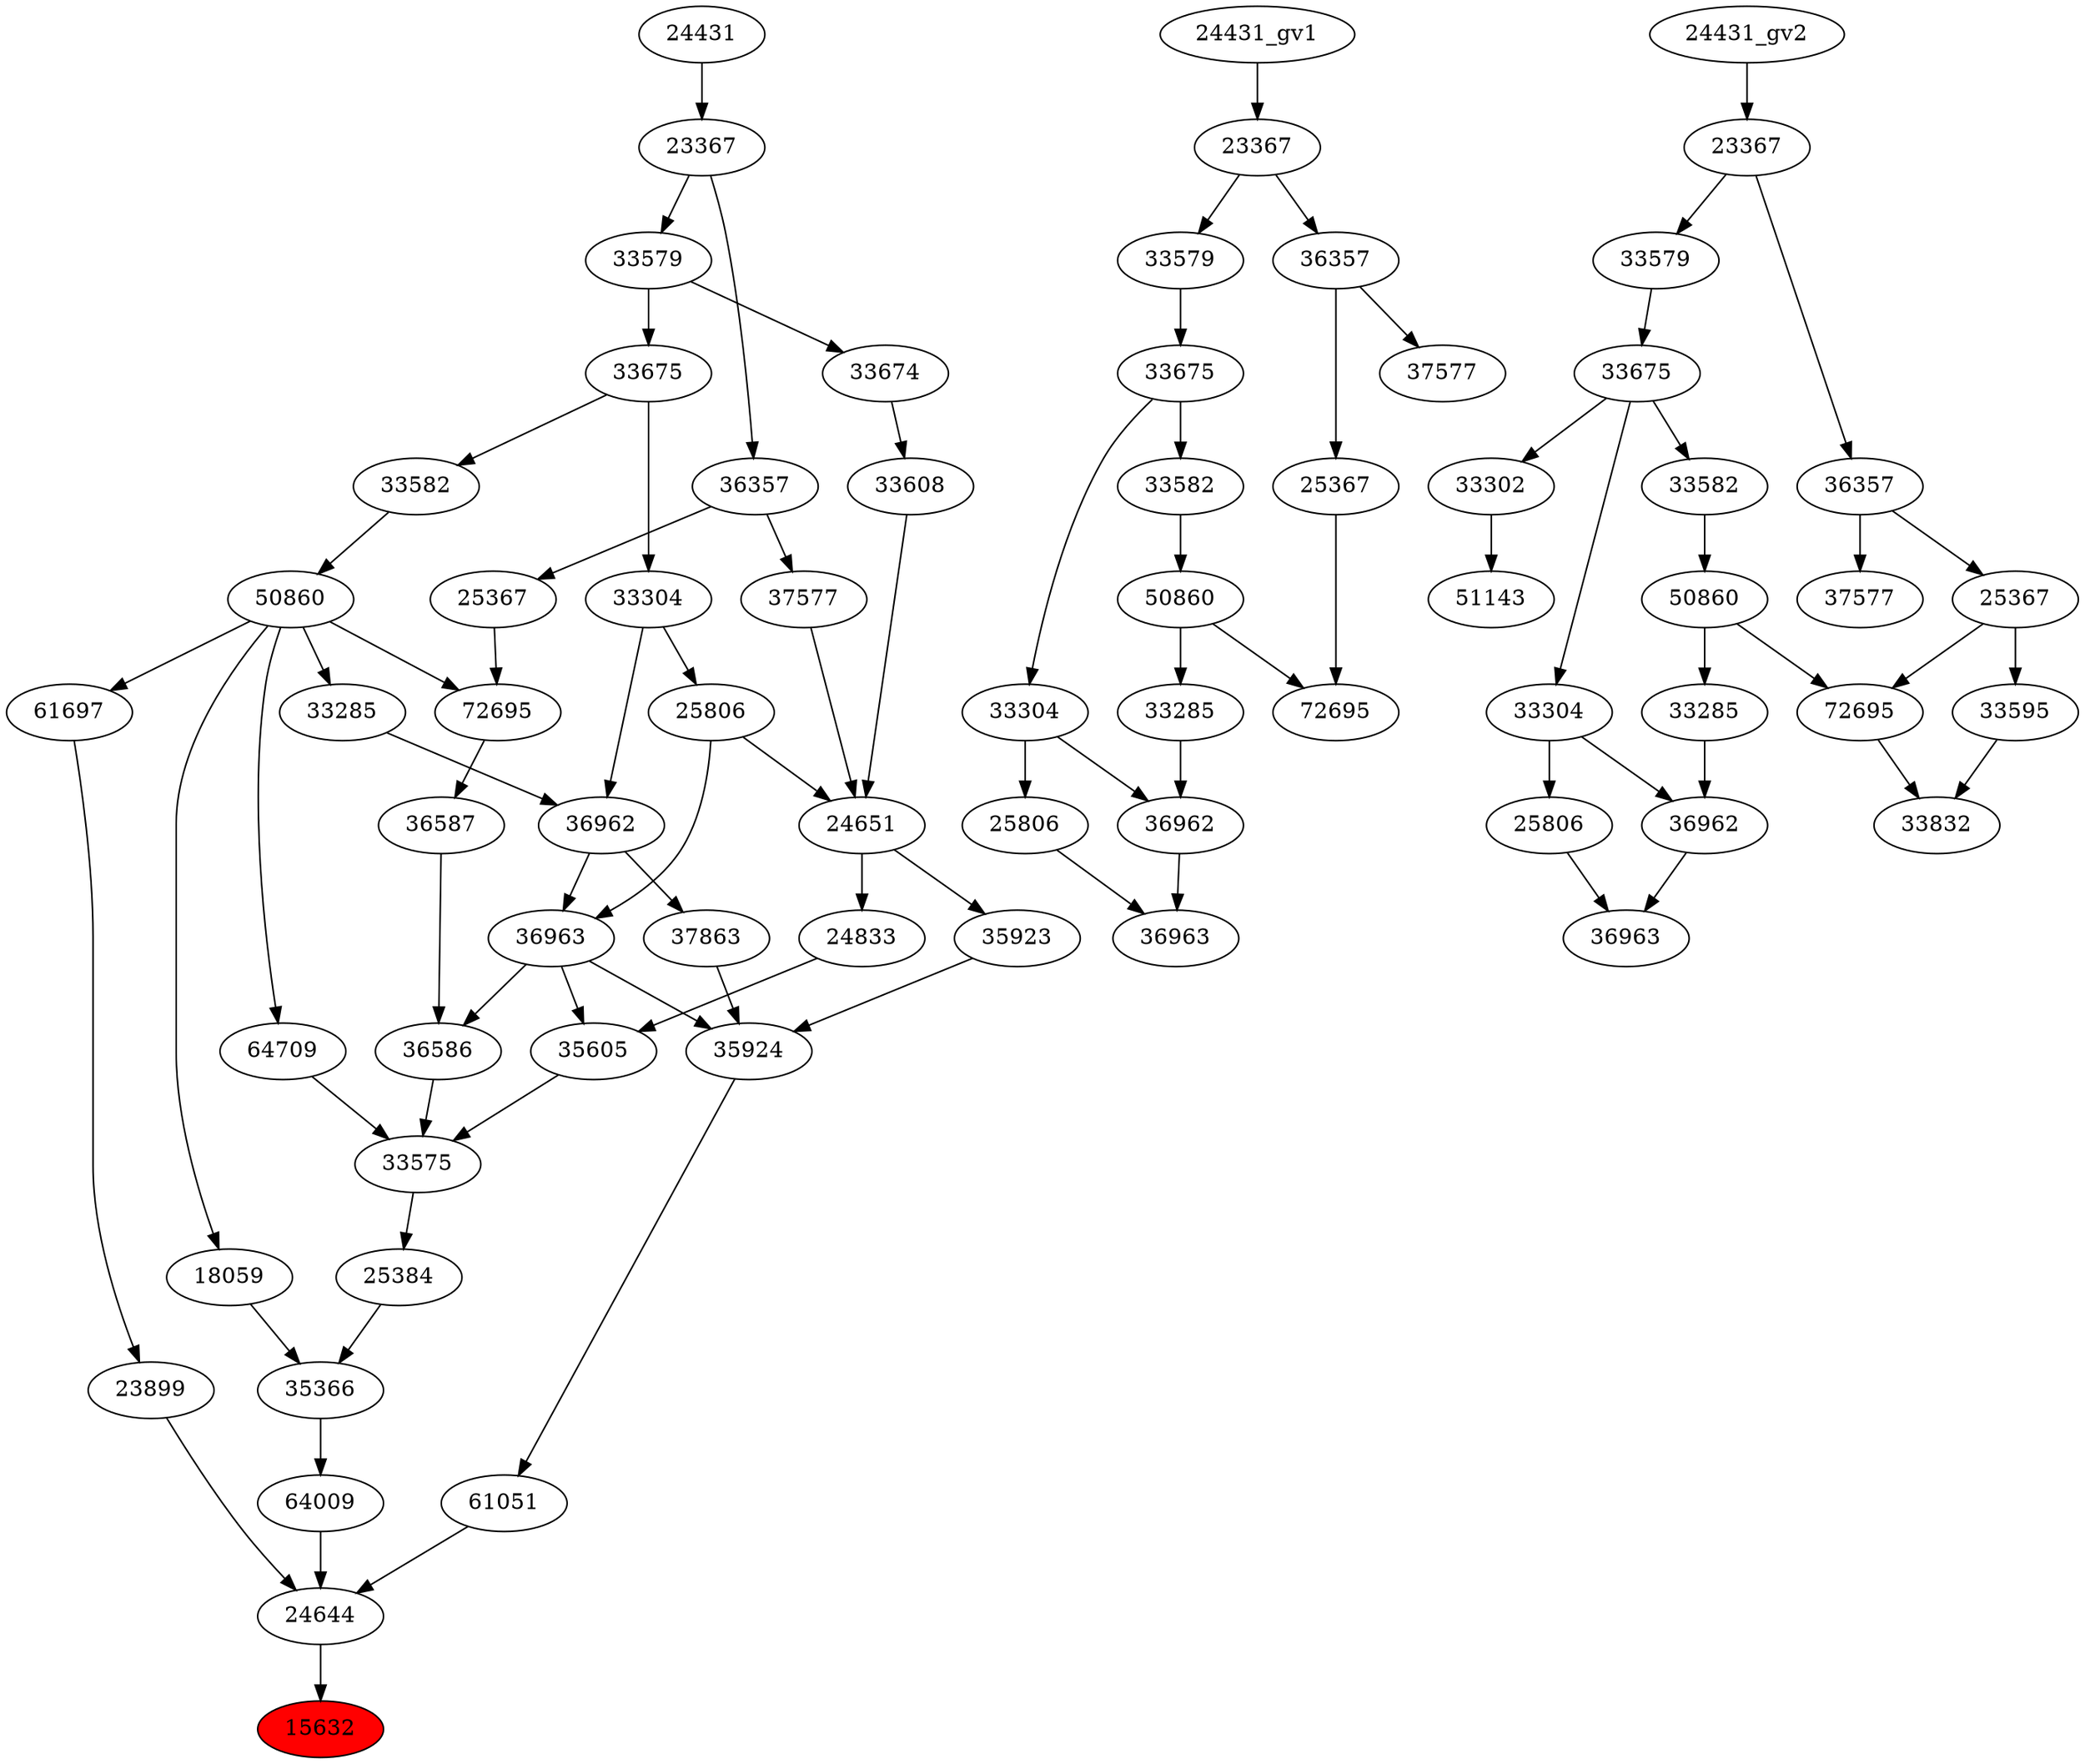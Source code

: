 strict digraph root {
	node [label="\N"];
	{
		node [fillcolor="",
			label="\N",
			style=""
		];
		15632		 [fillcolor=red,
			label=15632,
			style=filled];
		24644		 [label=24644];
		24644 -> 15632;
		23899		 [label=23899];
		23899 -> 24644;
		61051		 [label=61051];
		61051 -> 24644;
		64009		 [label=64009];
		64009 -> 24644;
		61697		 [label=61697];
		61697 -> 23899;
		35924		 [label=35924];
		35924 -> 61051;
		35366		 [label=35366];
		35366 -> 64009;
		50860		 [label=50860];
		50860 -> 61697;
		18059		 [label=18059];
		50860 -> 18059;
		33285		 [label=33285];
		50860 -> 33285;
		64709		 [label=64709];
		50860 -> 64709;
		72695		 [label=72695];
		50860 -> 72695;
		35923		 [label=35923];
		35923 -> 35924;
		36963		 [label=36963];
		36963 -> 35924;
		36586		 [label=36586];
		36963 -> 36586;
		35605		 [label=35605];
		36963 -> 35605;
		37863		 [label=37863];
		37863 -> 35924;
		25384		 [label=25384];
		25384 -> 35366;
		18059 -> 35366;
		33582		 [label=33582];
		33582 -> 50860;
		24651		 [label=24651];
		24651 -> 35923;
		24833		 [label=24833];
		24651 -> 24833;
		36962		 [label=36962];
		36962 -> 36963;
		36962 -> 37863;
		25806		 [label=25806];
		25806 -> 36963;
		25806 -> 24651;
		33575		 [label=33575];
		33575 -> 25384;
		33675		 [label=33675];
		33675 -> 33582;
		33304		 [label=33304];
		33675 -> 33304;
		33608		 [label=33608];
		33608 -> 24651;
		37577		 [label=37577];
		37577 -> 24651;
		33285 -> 36962;
		33304 -> 36962;
		33304 -> 25806;
		36586 -> 33575;
		35605 -> 33575;
		64709 -> 33575;
		33579		 [label=33579];
		33579 -> 33675;
		33674		 [label=33674];
		33579 -> 33674;
		33674 -> 33608;
		36357		 [label=36357];
		36357 -> 37577;
		25367		 [label=25367];
		36357 -> 25367;
		36587		 [label=36587];
		36587 -> 36586;
		24833 -> 35605;
		23367		 [label=23367];
		23367 -> 33579;
		23367 -> 36357;
		72695 -> 36587;
		24431		 [label=24431];
		24431 -> 23367;
		25367 -> 72695;
	}
	{
		node [label="\N"];
		"50860_gv1"		 [label=50860];
		"33285_gv1"		 [label=33285];
		"50860_gv1" -> "33285_gv1";
		"72695_gv1"		 [label=72695];
		"50860_gv1" -> "72695_gv1";
		"33582_gv1"		 [label=33582];
		"33582_gv1" -> "50860_gv1";
		"36963_gv1"		 [label=36963];
		"36962_gv1"		 [label=36962];
		"36962_gv1" -> "36963_gv1";
		"25806_gv1"		 [label=25806];
		"25806_gv1" -> "36963_gv1";
		"33675_gv1"		 [label=33675];
		"33675_gv1" -> "33582_gv1";
		"33304_gv1"		 [label=33304];
		"33675_gv1" -> "33304_gv1";
		"33285_gv1" -> "36962_gv1";
		"33304_gv1" -> "36962_gv1";
		"33304_gv1" -> "25806_gv1";
		"33579_gv1"		 [label=33579];
		"33579_gv1" -> "33675_gv1";
		"37577_gv1"		 [label=37577];
		"36357_gv1"		 [label=36357];
		"36357_gv1" -> "37577_gv1";
		"25367_gv1"		 [label=25367];
		"36357_gv1" -> "25367_gv1";
		"23367_gv1"		 [label=23367];
		"23367_gv1" -> "33579_gv1";
		"23367_gv1" -> "36357_gv1";
		"24431_gv1" -> "23367_gv1";
		"25367_gv1" -> "72695_gv1";
	}
	{
		node [label="\N"];
		"50860_gv2"		 [label=50860];
		"33285_gv2"		 [label=33285];
		"50860_gv2" -> "33285_gv2";
		"72695_gv2"		 [label=72695];
		"50860_gv2" -> "72695_gv2";
		"33582_gv2"		 [label=33582];
		"33582_gv2" -> "50860_gv2";
		"36962_gv2"		 [label=36962];
		"33285_gv2" -> "36962_gv2";
		33832		 [label=33832];
		"72695_gv2" -> 33832;
		33595		 [label=33595];
		33595 -> 33832;
		51143		 [label=51143];
		33302		 [label=33302];
		33302 -> 51143;
		"33675_gv2"		 [label=33675];
		"33675_gv2" -> "33582_gv2";
		"33675_gv2" -> 33302;
		"33304_gv2"		 [label=33304];
		"33675_gv2" -> "33304_gv2";
		"36963_gv2"		 [label=36963];
		"36962_gv2" -> "36963_gv2";
		"25806_gv2"		 [label=25806];
		"25806_gv2" -> "36963_gv2";
		"25367_gv2"		 [label=25367];
		"25367_gv2" -> "72695_gv2";
		"25367_gv2" -> 33595;
		"33579_gv2"		 [label=33579];
		"33579_gv2" -> "33675_gv2";
		"33304_gv2" -> "36962_gv2";
		"33304_gv2" -> "25806_gv2";
		"36357_gv2"		 [label=36357];
		"36357_gv2" -> "25367_gv2";
		"37577_gv2"		 [label=37577];
		"36357_gv2" -> "37577_gv2";
		"23367_gv2"		 [label=23367];
		"23367_gv2" -> "33579_gv2";
		"23367_gv2" -> "36357_gv2";
		"24431_gv2" -> "23367_gv2";
	}
}
